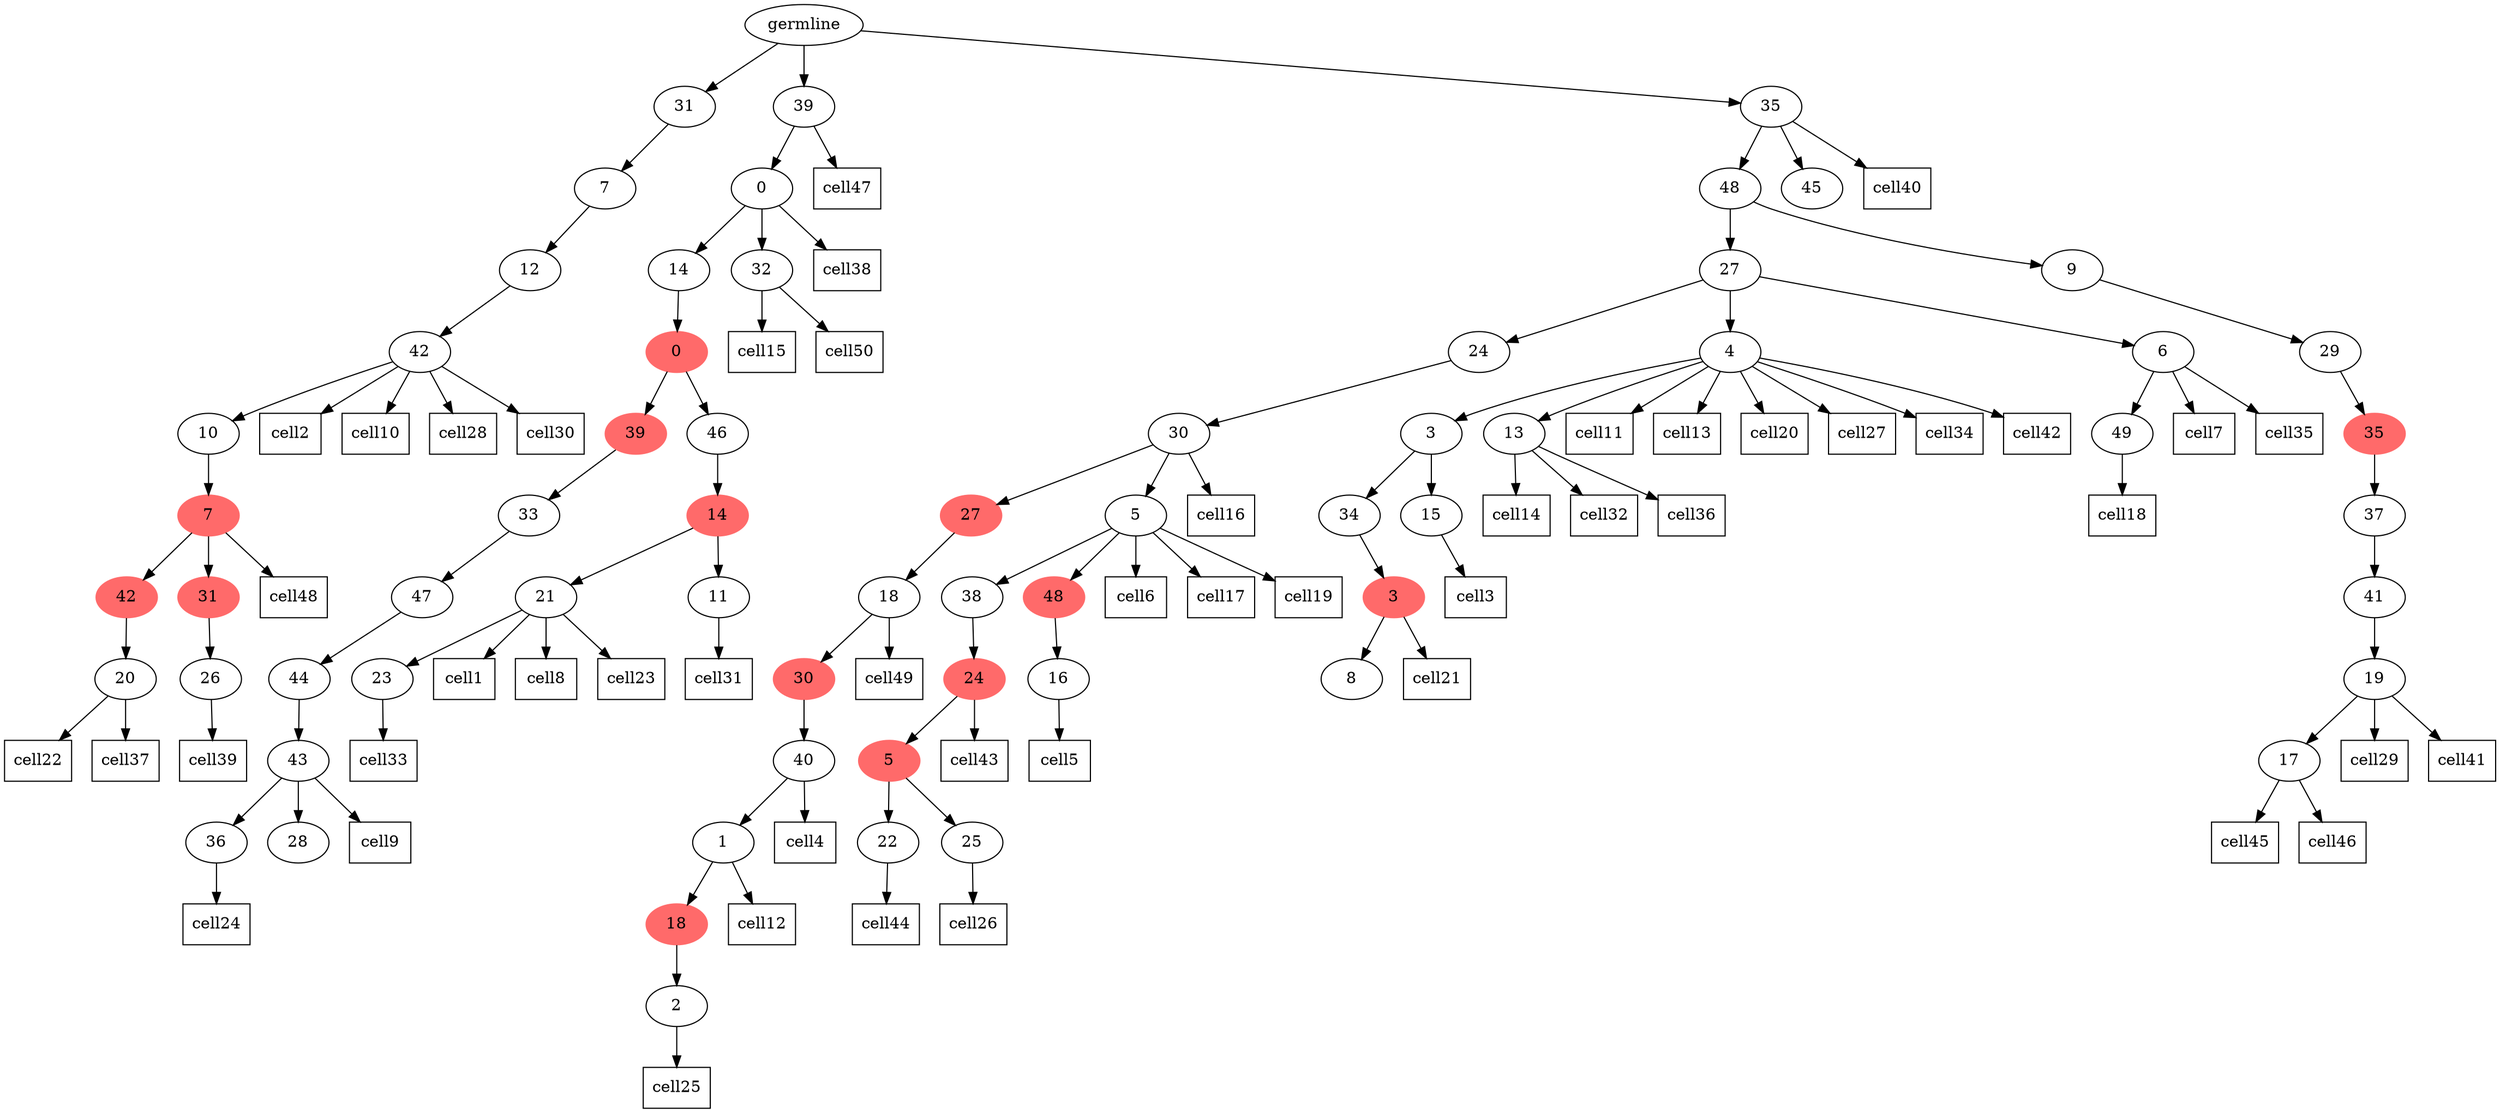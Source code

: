 digraph g {
	"63" -> "64";
	"64" [label="20"];
	"61" -> "62";
	"62" [label="26"];
	"60" -> "61";
	"61" [color=indianred1, style=filled, label="31"];
	"60" -> "63";
	"63" [color=indianred1, style=filled, label="42"];
	"59" -> "60";
	"60" [color=indianred1, style=filled, label="7"];
	"58" -> "59";
	"59" [label="10"];
	"57" -> "58";
	"58" [label="42"];
	"56" -> "57";
	"57" [label="12"];
	"55" -> "56";
	"56" [label="7"];
	"52" -> "53";
	"53" [label="36"];
	"52" -> "54";
	"54" [label="28"];
	"51" -> "52";
	"52" [label="43"];
	"50" -> "51";
	"51" [label="44"];
	"49" -> "50";
	"50" [label="47"];
	"48" -> "49";
	"49" [label="33"];
	"46" -> "47";
	"47" [label="23"];
	"44" -> "45";
	"45" [label="11"];
	"44" -> "46";
	"46" [label="21"];
	"43" -> "44";
	"44" [color=indianred1, style=filled, label="14"];
	"42" -> "43";
	"43" [label="46"];
	"42" -> "48";
	"48" [color=indianred1, style=filled, label="39"];
	"41" -> "42";
	"42" [color=indianred1, style=filled, label="0"];
	"39" -> "40";
	"40" [label="32"];
	"39" -> "41";
	"41" [label="14"];
	"38" -> "39";
	"39" [label="0"];
	"35" -> "36";
	"36" [label="2"];
	"34" -> "35";
	"35" [color=indianred1, style=filled, label="18"];
	"33" -> "34";
	"34" [label="1"];
	"32" -> "33";
	"33" [label="40"];
	"31" -> "32";
	"32" [color=indianred1, style=filled, label="30"];
	"30" -> "31";
	"31" [label="18"];
	"27" -> "28";
	"28" [label="22"];
	"27" -> "29";
	"29" [label="25"];
	"26" -> "27";
	"27" [color=indianred1, style=filled, label="5"];
	"25" -> "26";
	"26" [color=indianred1, style=filled, label="24"];
	"23" -> "24";
	"24" [label="16"];
	"22" -> "23";
	"23" [color=indianred1, style=filled, label="48"];
	"22" -> "25";
	"25" [label="38"];
	"21" -> "22";
	"22" [label="5"];
	"21" -> "30";
	"30" [color=indianred1, style=filled, label="27"];
	"20" -> "21";
	"21" [label="30"];
	"17" -> "18";
	"18" [label="8"];
	"16" -> "17";
	"17" [color=indianred1, style=filled, label="3"];
	"15" -> "16";
	"16" [label="34"];
	"15" -> "19";
	"19" [label="15"];
	"13" -> "14";
	"14" [label="13"];
	"13" -> "15";
	"15" [label="3"];
	"11" -> "12";
	"12" [label="49"];
	"10" -> "11";
	"11" [label="6"];
	"10" -> "13";
	"13" [label="4"];
	"10" -> "20";
	"20" [label="24"];
	"8" -> "9";
	"9" [label="17"];
	"7" -> "8";
	"8" [label="19"];
	"6" -> "7";
	"7" [label="41"];
	"5" -> "6";
	"6" [label="37"];
	"4" -> "5";
	"5" [color=indianred1, style=filled, label="35"];
	"3" -> "4";
	"4" [label="29"];
	"2" -> "3";
	"3" [label="9"];
	"2" -> "10";
	"10" [label="27"];
	"1" -> "2";
	"2" [label="48"];
	"1" -> "37";
	"37" [label="45"];
	"0" -> "1";
	"1" [label="35"];
	"0" -> "38";
	"38" [label="39"];
	"0" -> "55";
	"55" [label="31"];
	"0" [label="germline"];
	"46" -> cell1;
	cell1 [shape=box]
	"58" -> cell2;
	cell2 [shape=box]
	"19" -> cell3;
	cell3 [shape=box]
	"33" -> cell4;
	cell4 [shape=box]
	"24" -> cell5;
	cell5 [shape=box]
	"22" -> cell6;
	cell6 [shape=box]
	"11" -> cell7;
	cell7 [shape=box]
	"46" -> cell8;
	cell8 [shape=box]
	"52" -> cell9;
	cell9 [shape=box]
	"58" -> cell10;
	cell10 [shape=box]
	"13" -> cell11;
	cell11 [shape=box]
	"34" -> cell12;
	cell12 [shape=box]
	"13" -> cell13;
	cell13 [shape=box]
	"14" -> cell14;
	cell14 [shape=box]
	"40" -> cell15;
	cell15 [shape=box]
	"21" -> cell16;
	cell16 [shape=box]
	"22" -> cell17;
	cell17 [shape=box]
	"12" -> cell18;
	cell18 [shape=box]
	"22" -> cell19;
	cell19 [shape=box]
	"13" -> cell20;
	cell20 [shape=box]
	"17" -> cell21;
	cell21 [shape=box]
	"64" -> cell22;
	cell22 [shape=box]
	"46" -> cell23;
	cell23 [shape=box]
	"53" -> cell24;
	cell24 [shape=box]
	"36" -> cell25;
	cell25 [shape=box]
	"29" -> cell26;
	cell26 [shape=box]
	"13" -> cell27;
	cell27 [shape=box]
	"58" -> cell28;
	cell28 [shape=box]
	"8" -> cell29;
	cell29 [shape=box]
	"58" -> cell30;
	cell30 [shape=box]
	"45" -> cell31;
	cell31 [shape=box]
	"14" -> cell32;
	cell32 [shape=box]
	"47" -> cell33;
	cell33 [shape=box]
	"13" -> cell34;
	cell34 [shape=box]
	"11" -> cell35;
	cell35 [shape=box]
	"14" -> cell36;
	cell36 [shape=box]
	"64" -> cell37;
	cell37 [shape=box]
	"39" -> cell38;
	cell38 [shape=box]
	"62" -> cell39;
	cell39 [shape=box]
	"1" -> cell40;
	cell40 [shape=box]
	"8" -> cell41;
	cell41 [shape=box]
	"13" -> cell42;
	cell42 [shape=box]
	"26" -> cell43;
	cell43 [shape=box]
	"28" -> cell44;
	cell44 [shape=box]
	"9" -> cell45;
	cell45 [shape=box]
	"9" -> cell46;
	cell46 [shape=box]
	"38" -> cell47;
	cell47 [shape=box]
	"60" -> cell48;
	cell48 [shape=box]
	"31" -> cell49;
	cell49 [shape=box]
	"40" -> cell50;
	cell50 [shape=box]
}
